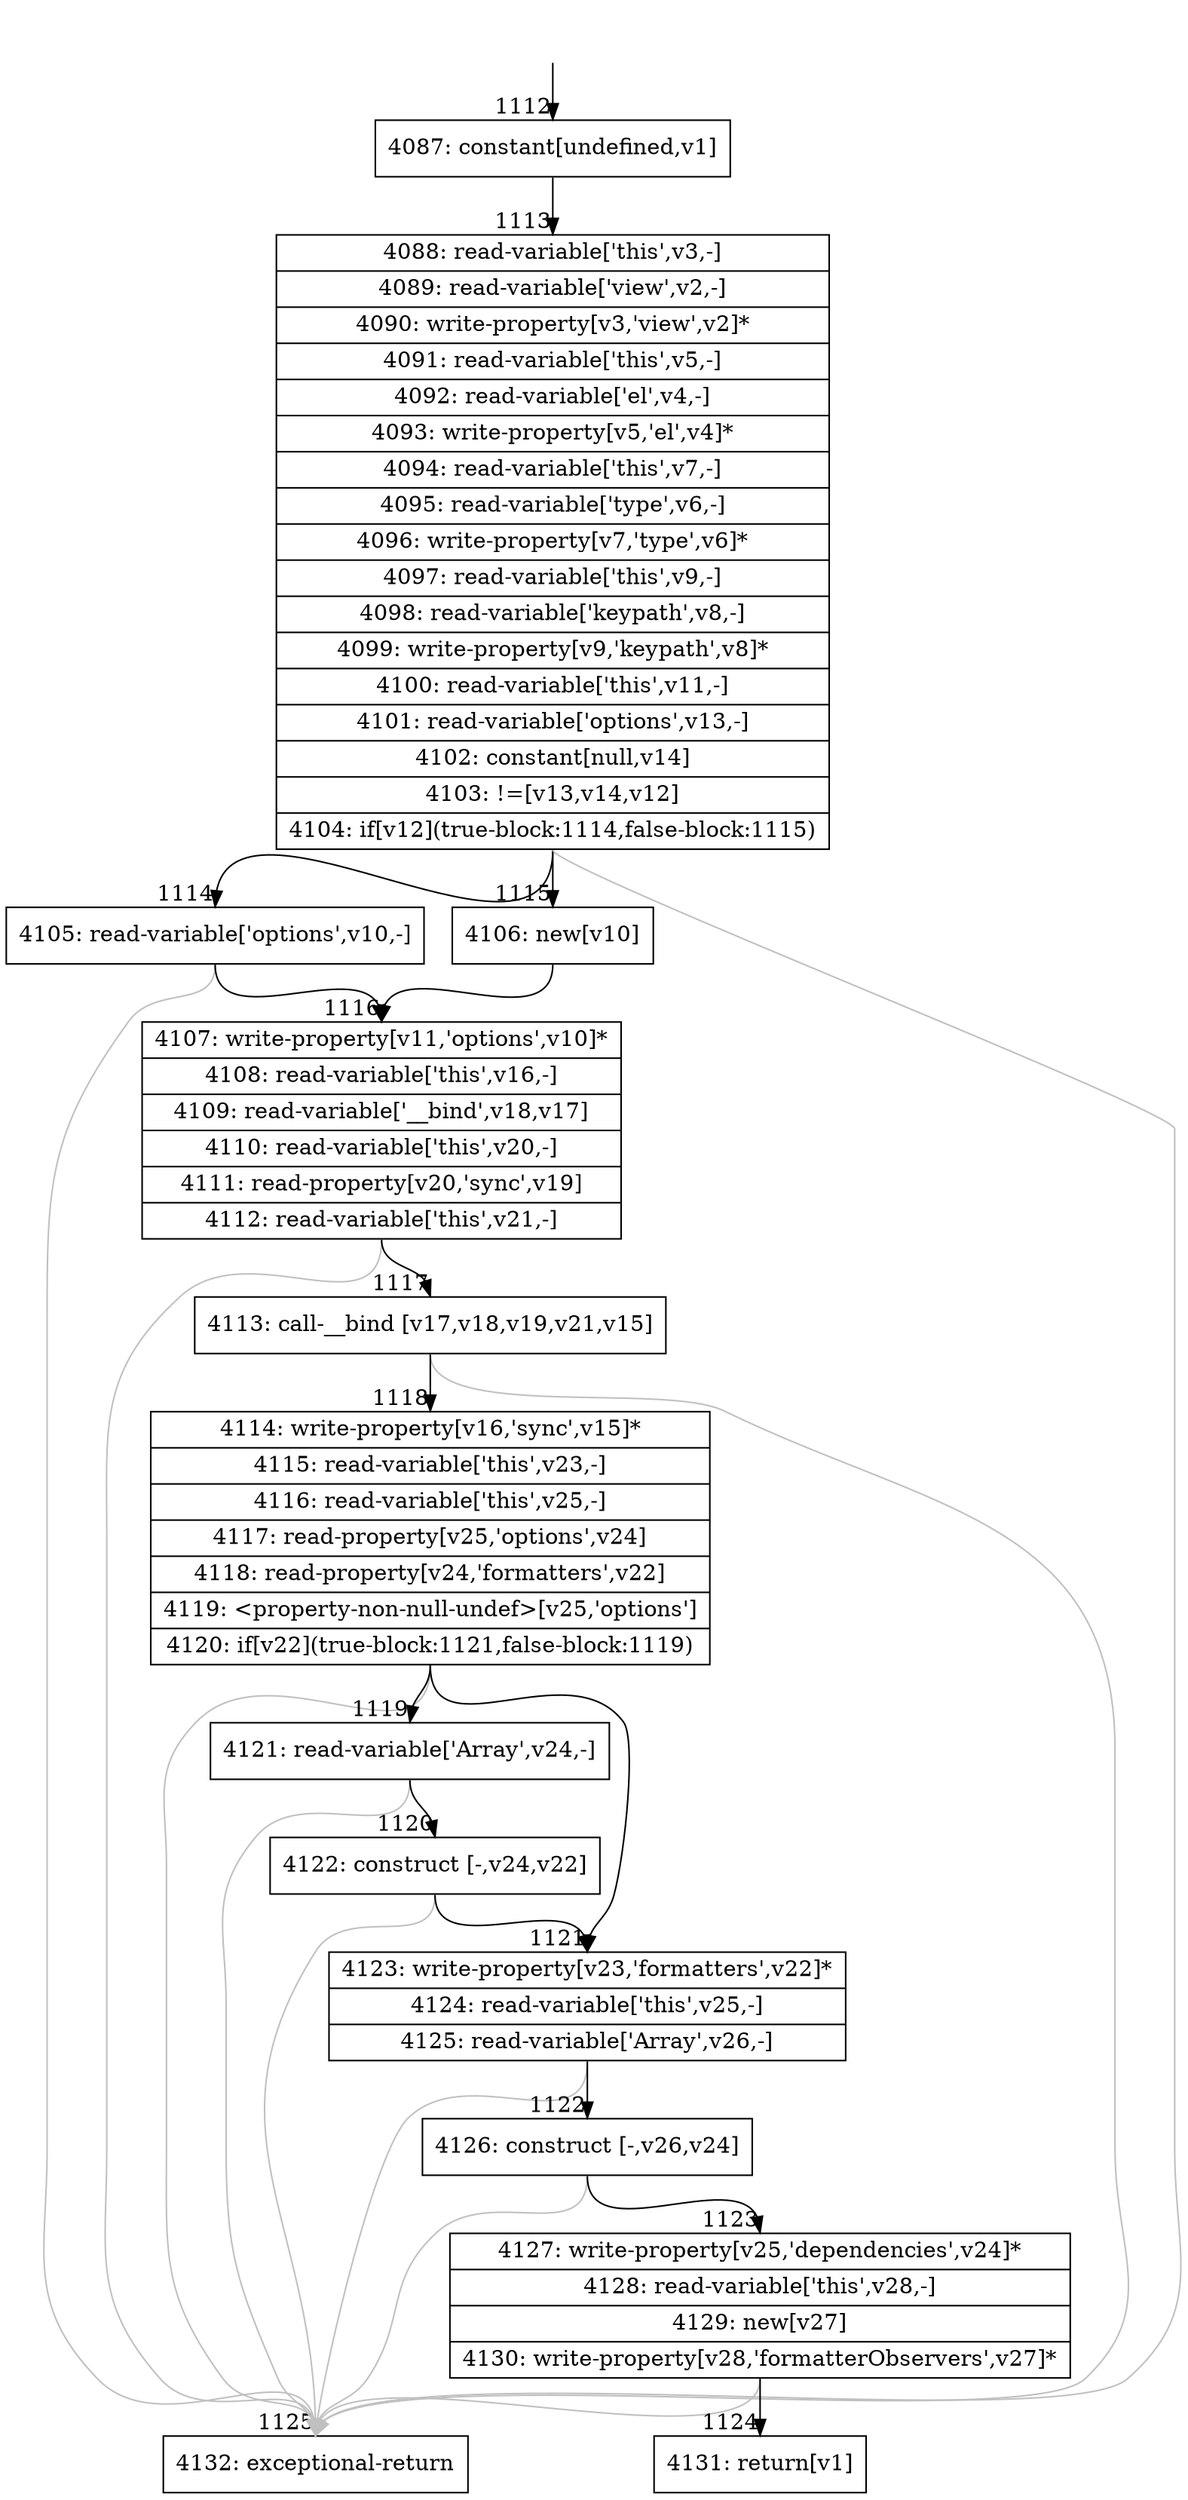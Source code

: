 digraph {
rankdir="TD"
BB_entry81[shape=none,label=""];
BB_entry81 -> BB1112 [tailport=s, headport=n, headlabel="    1112"]
BB1112 [shape=record label="{4087: constant[undefined,v1]}" ] 
BB1112 -> BB1113 [tailport=s, headport=n, headlabel="      1113"]
BB1113 [shape=record label="{4088: read-variable['this',v3,-]|4089: read-variable['view',v2,-]|4090: write-property[v3,'view',v2]*|4091: read-variable['this',v5,-]|4092: read-variable['el',v4,-]|4093: write-property[v5,'el',v4]*|4094: read-variable['this',v7,-]|4095: read-variable['type',v6,-]|4096: write-property[v7,'type',v6]*|4097: read-variable['this',v9,-]|4098: read-variable['keypath',v8,-]|4099: write-property[v9,'keypath',v8]*|4100: read-variable['this',v11,-]|4101: read-variable['options',v13,-]|4102: constant[null,v14]|4103: !=[v13,v14,v12]|4104: if[v12](true-block:1114,false-block:1115)}" ] 
BB1113 -> BB1114 [tailport=s, headport=n, headlabel="      1114"]
BB1113 -> BB1115 [tailport=s, headport=n, headlabel="      1115"]
BB1113 -> BB1125 [tailport=s, headport=n, color=gray, headlabel="      1125"]
BB1114 [shape=record label="{4105: read-variable['options',v10,-]}" ] 
BB1114 -> BB1116 [tailport=s, headport=n, headlabel="      1116"]
BB1114 -> BB1125 [tailport=s, headport=n, color=gray]
BB1115 [shape=record label="{4106: new[v10]}" ] 
BB1115 -> BB1116 [tailport=s, headport=n]
BB1116 [shape=record label="{4107: write-property[v11,'options',v10]*|4108: read-variable['this',v16,-]|4109: read-variable['__bind',v18,v17]|4110: read-variable['this',v20,-]|4111: read-property[v20,'sync',v19]|4112: read-variable['this',v21,-]}" ] 
BB1116 -> BB1117 [tailport=s, headport=n, headlabel="      1117"]
BB1116 -> BB1125 [tailport=s, headport=n, color=gray]
BB1117 [shape=record label="{4113: call-__bind [v17,v18,v19,v21,v15]}" ] 
BB1117 -> BB1118 [tailport=s, headport=n, headlabel="      1118"]
BB1117 -> BB1125 [tailport=s, headport=n, color=gray]
BB1118 [shape=record label="{4114: write-property[v16,'sync',v15]*|4115: read-variable['this',v23,-]|4116: read-variable['this',v25,-]|4117: read-property[v25,'options',v24]|4118: read-property[v24,'formatters',v22]|4119: \<property-non-null-undef\>[v25,'options']|4120: if[v22](true-block:1121,false-block:1119)}" ] 
BB1118 -> BB1121 [tailport=s, headport=n, headlabel="      1121"]
BB1118 -> BB1119 [tailport=s, headport=n, headlabel="      1119"]
BB1118 -> BB1125 [tailport=s, headport=n, color=gray]
BB1119 [shape=record label="{4121: read-variable['Array',v24,-]}" ] 
BB1119 -> BB1120 [tailport=s, headport=n, headlabel="      1120"]
BB1119 -> BB1125 [tailport=s, headport=n, color=gray]
BB1120 [shape=record label="{4122: construct [-,v24,v22]}" ] 
BB1120 -> BB1121 [tailport=s, headport=n]
BB1120 -> BB1125 [tailport=s, headport=n, color=gray]
BB1121 [shape=record label="{4123: write-property[v23,'formatters',v22]*|4124: read-variable['this',v25,-]|4125: read-variable['Array',v26,-]}" ] 
BB1121 -> BB1122 [tailport=s, headport=n, headlabel="      1122"]
BB1121 -> BB1125 [tailport=s, headport=n, color=gray]
BB1122 [shape=record label="{4126: construct [-,v26,v24]}" ] 
BB1122 -> BB1123 [tailport=s, headport=n, headlabel="      1123"]
BB1122 -> BB1125 [tailport=s, headport=n, color=gray]
BB1123 [shape=record label="{4127: write-property[v25,'dependencies',v24]*|4128: read-variable['this',v28,-]|4129: new[v27]|4130: write-property[v28,'formatterObservers',v27]*}" ] 
BB1123 -> BB1124 [tailport=s, headport=n, headlabel="      1124"]
BB1123 -> BB1125 [tailport=s, headport=n, color=gray]
BB1124 [shape=record label="{4131: return[v1]}" ] 
BB1125 [shape=record label="{4132: exceptional-return}" ] 
//#$~ 903
}
